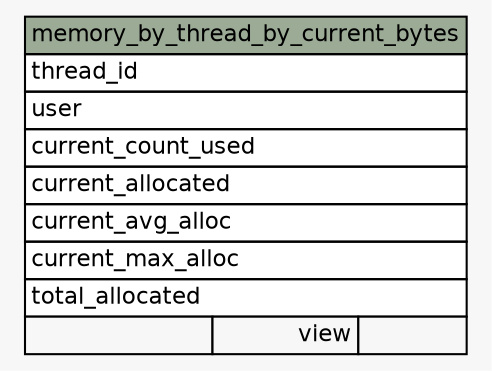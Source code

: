 // dot 6.0.1 on Linux 5.19.13-zen1-1-zen
// SchemaSpy rev 590
digraph "memory_by_thread_by_current_bytes" {
  graph [
    rankdir="RL"
    bgcolor="#f7f7f7"
    nodesep="0.18"
    ranksep="0.46"
    fontname="Helvetica"
    fontsize="11"
  ];
  node [
    fontname="Helvetica"
    fontsize="11"
    shape="plaintext"
  ];
  edge [
    arrowsize="0.8"
  ];
  "memory_by_thread_by_current_bytes" [
    label=<
    <TABLE BORDER="0" CELLBORDER="1" CELLSPACING="0" BGCOLOR="#ffffff">
      <TR><TD COLSPAN="3" BGCOLOR="#9bab96" ALIGN="CENTER">memory_by_thread_by_current_bytes</TD></TR>
      <TR><TD PORT="thread_id" COLSPAN="3" ALIGN="LEFT">thread_id</TD></TR>
      <TR><TD PORT="user" COLSPAN="3" ALIGN="LEFT">user</TD></TR>
      <TR><TD PORT="current_count_used" COLSPAN="3" ALIGN="LEFT">current_count_used</TD></TR>
      <TR><TD PORT="current_allocated" COLSPAN="3" ALIGN="LEFT">current_allocated</TD></TR>
      <TR><TD PORT="current_avg_alloc" COLSPAN="3" ALIGN="LEFT">current_avg_alloc</TD></TR>
      <TR><TD PORT="current_max_alloc" COLSPAN="3" ALIGN="LEFT">current_max_alloc</TD></TR>
      <TR><TD PORT="total_allocated" COLSPAN="3" ALIGN="LEFT">total_allocated</TD></TR>
      <TR><TD ALIGN="LEFT" BGCOLOR="#f7f7f7">  </TD><TD ALIGN="RIGHT" BGCOLOR="#f7f7f7">view</TD><TD ALIGN="RIGHT" BGCOLOR="#f7f7f7">  </TD></TR>
    </TABLE>>
    URL="tables/memory_by_thread_by_current_bytes.html"
    tooltip="memory_by_thread_by_current_bytes"
  ];
}
